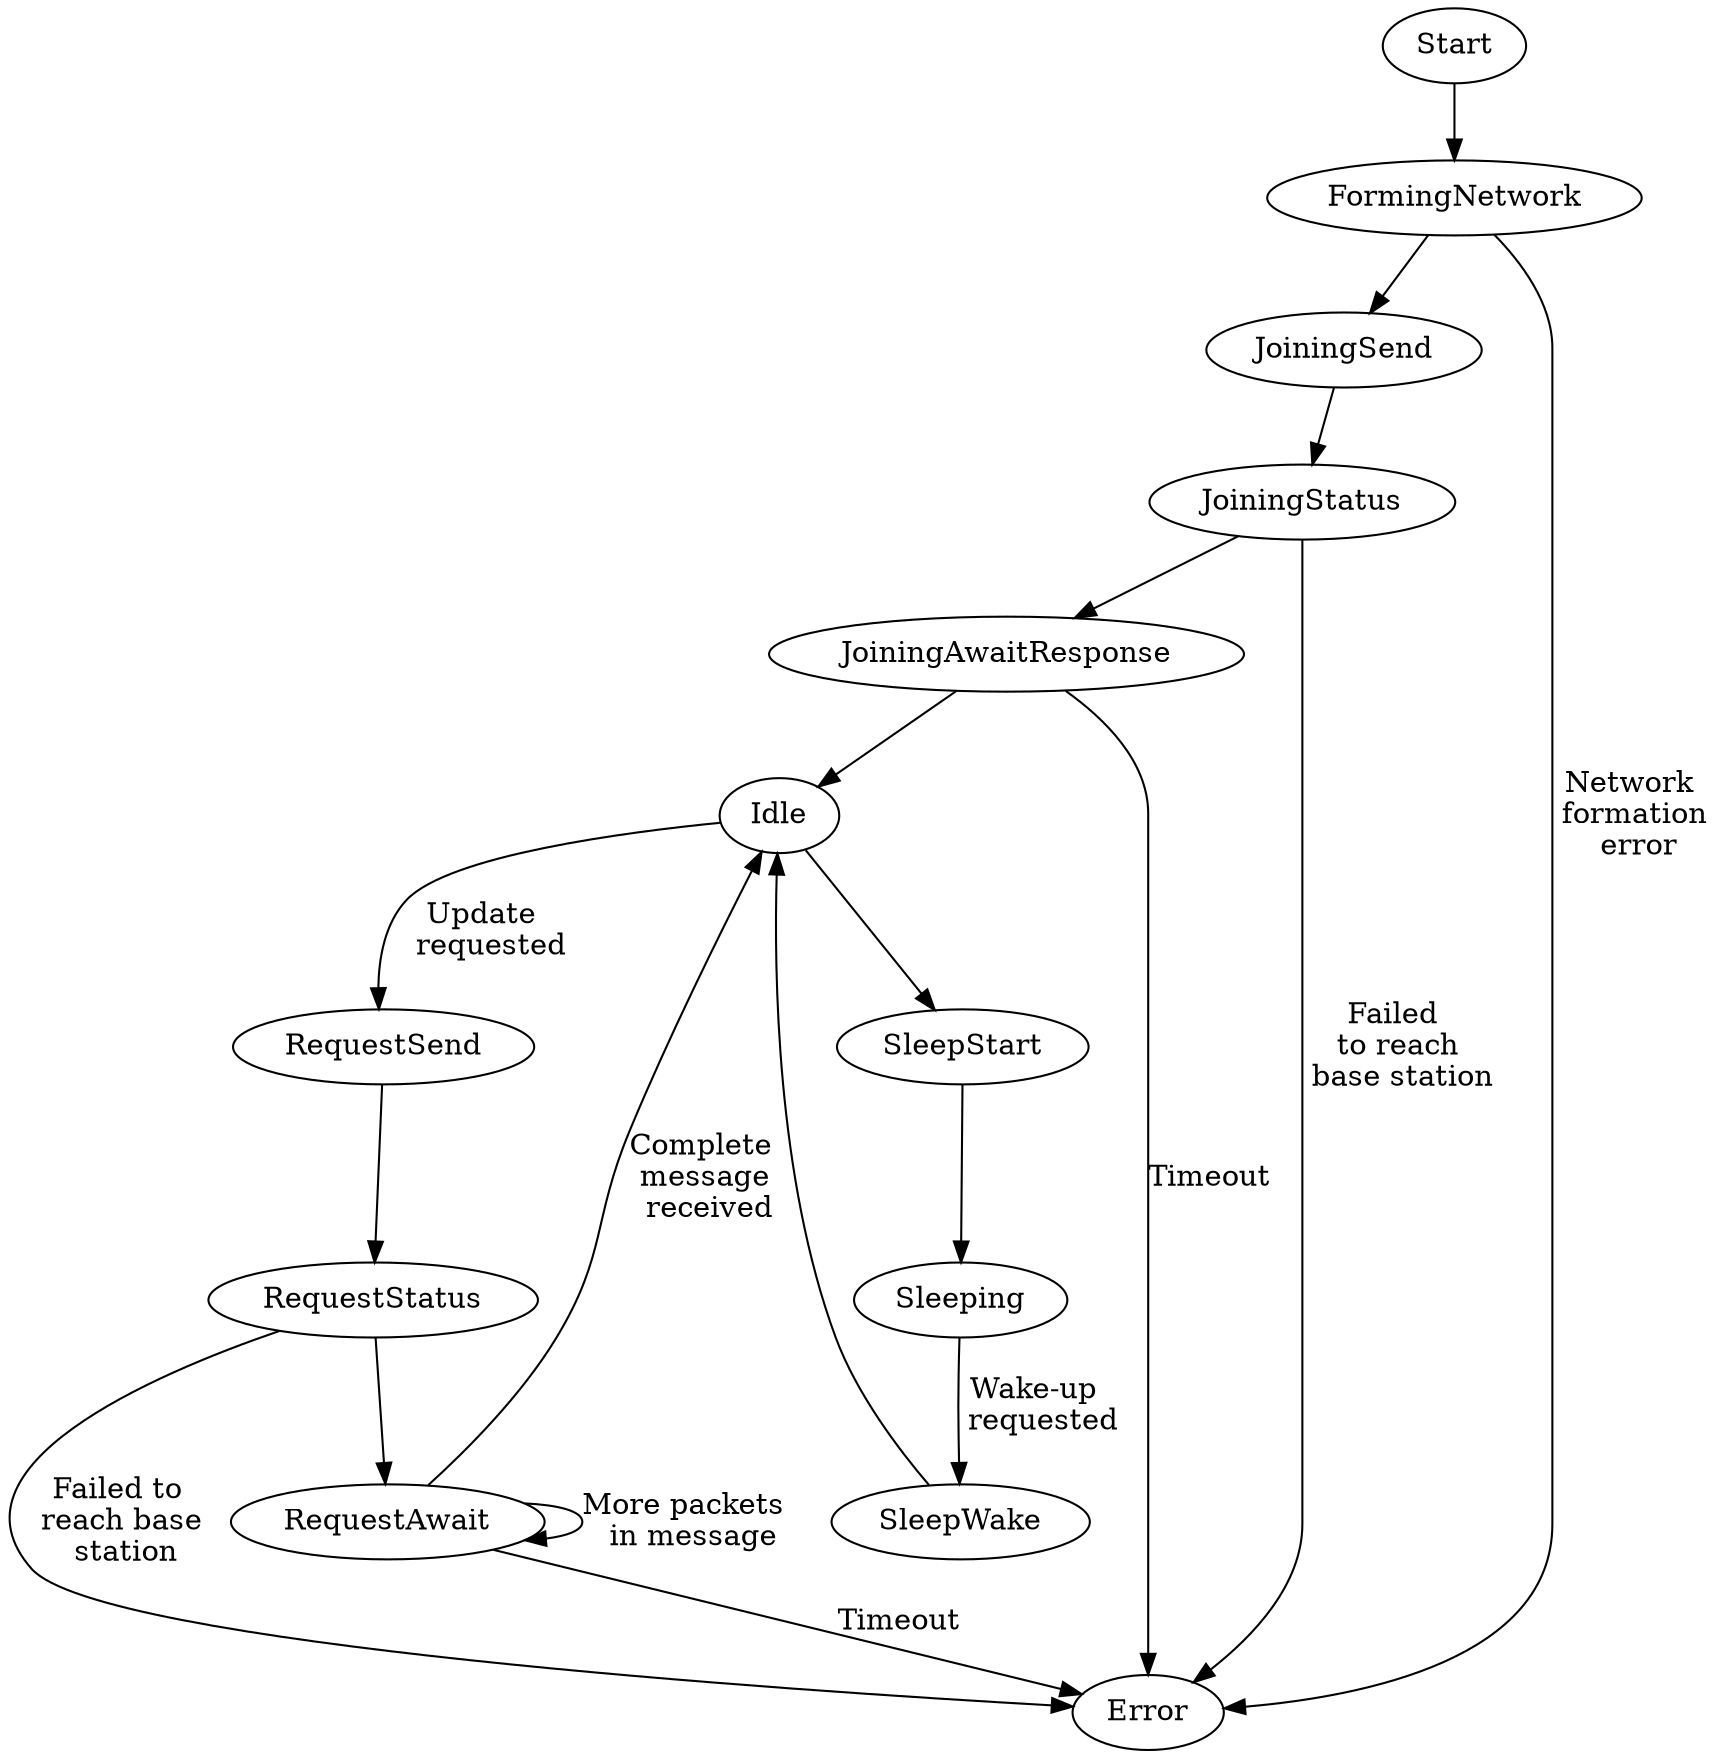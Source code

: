 digraph G {

	Start -> FormingNetwork

	FormingNetwork -> JoiningSend
	FormingNetwork -> Error [label="Network \n formation \n error"];

	JoiningSend -> JoiningStatus

	JoiningStatus -> JoiningAwaitResponse
	JoiningStatus -> Error [label="Failed \n to reach \n base station"];

	JoiningAwaitResponse -> Idle
	JoiningAwaitResponse -> Error [label="Timeout"];

	Idle -> SleepStart
	Idle -> RequestSend [label="Update \n requested"];

	SleepStart -> Sleeping

	Sleeping -> SleepWake [label="Wake-up \n requested"];

	SleepWake -> Idle

	RequestSend -> RequestStatus
	
	RequestStatus -> RequestAwait
	RequestStatus -> Error [label="Failed to \n reach base \n station"];

	RequestAwait -> RequestAwait [label="More packets \n in message"];
	RequestAwait -> Idle [label="Complete \n message \n received"];
	RequestAwait -> Error [label="Timeout"];
}
